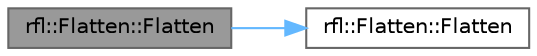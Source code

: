 digraph "rfl::Flatten::Flatten"
{
 // LATEX_PDF_SIZE
  bgcolor="transparent";
  edge [fontname=Helvetica,fontsize=10,labelfontname=Helvetica,labelfontsize=10];
  node [fontname=Helvetica,fontsize=10,shape=box,height=0.2,width=0.4];
  rankdir="LR";
  Node1 [id="Node000001",label="rfl::Flatten::Flatten",height=0.2,width=0.4,color="gray40", fillcolor="grey60", style="filled", fontcolor="black",tooltip=" "];
  Node1 -> Node2 [id="edge2_Node000001_Node000002",color="steelblue1",style="solid",tooltip=" "];
  Node2 [id="Node000002",label="rfl::Flatten::Flatten",height=0.2,width=0.4,color="grey40", fillcolor="white", style="filled",URL="$structrfl_1_1_flatten.html#aa79c698d99fb5616ed6d48e9942f678c",tooltip=" "];
}
